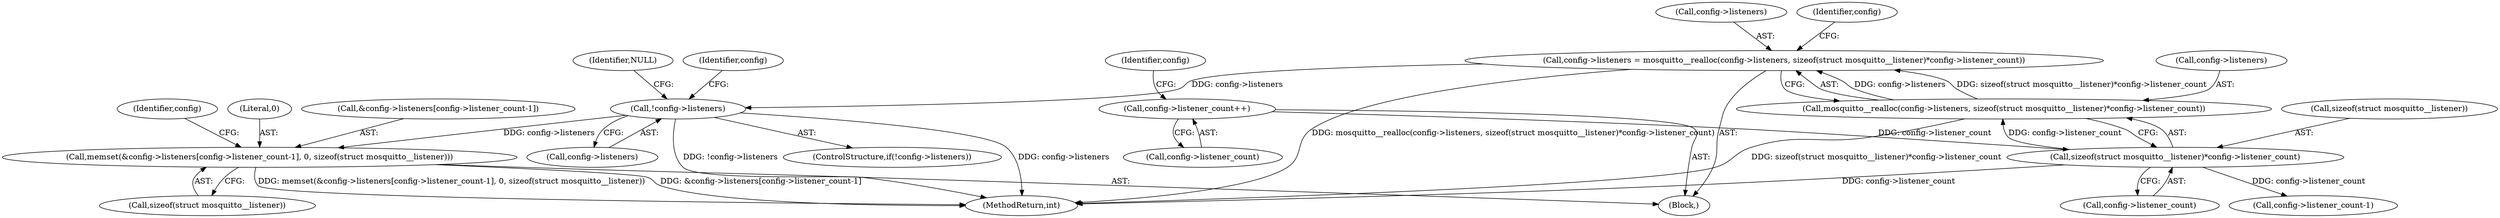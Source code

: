 digraph "0_mosquitto_9097577b49b7fdcf45d30975976dd93808ccc0c4@API" {
"1000352" [label="(Call,memset(&config->listeners[config->listener_count-1], 0, sizeof(struct mosquitto__listener)))"];
"1000341" [label="(Call,!config->listeners)"];
"1000326" [label="(Call,config->listeners = mosquitto__realloc(config->listeners, sizeof(struct mosquitto__listener)*config->listener_count))"];
"1000330" [label="(Call,mosquitto__realloc(config->listeners, sizeof(struct mosquitto__listener)*config->listener_count))"];
"1000334" [label="(Call,sizeof(struct mosquitto__listener)*config->listener_count)"];
"1000322" [label="(Call,config->listener_count++)"];
"1000327" [label="(Call,config->listeners)"];
"1000369" [label="(Identifier,config)"];
"1000334" [label="(Call,sizeof(struct mosquitto__listener)*config->listener_count)"];
"1000337" [label="(Call,config->listener_count)"];
"1000321" [label="(Block,)"];
"1000363" [label="(Literal,0)"];
"1000323" [label="(Call,config->listener_count)"];
"1000353" [label="(Call,&config->listeners[config->listener_count-1])"];
"1000330" [label="(Call,mosquitto__realloc(config->listeners, sizeof(struct mosquitto__listener)*config->listener_count))"];
"1000347" [label="(Identifier,NULL)"];
"1000356" [label="(Identifier,config)"];
"1000331" [label="(Call,config->listeners)"];
"1000953" [label="(MethodReturn,int)"];
"1000340" [label="(ControlStructure,if(!config->listeners))"];
"1000342" [label="(Call,config->listeners)"];
"1000364" [label="(Call,sizeof(struct mosquitto__listener))"];
"1000326" [label="(Call,config->listeners = mosquitto__realloc(config->listeners, sizeof(struct mosquitto__listener)*config->listener_count))"];
"1000341" [label="(Call,!config->listeners)"];
"1000328" [label="(Identifier,config)"];
"1000322" [label="(Call,config->listener_count++)"];
"1000352" [label="(Call,memset(&config->listeners[config->listener_count-1], 0, sizeof(struct mosquitto__listener)))"];
"1000343" [label="(Identifier,config)"];
"1000335" [label="(Call,sizeof(struct mosquitto__listener))"];
"1000358" [label="(Call,config->listener_count-1)"];
"1000352" -> "1000321"  [label="AST: "];
"1000352" -> "1000364"  [label="CFG: "];
"1000353" -> "1000352"  [label="AST: "];
"1000363" -> "1000352"  [label="AST: "];
"1000364" -> "1000352"  [label="AST: "];
"1000369" -> "1000352"  [label="CFG: "];
"1000352" -> "1000953"  [label="DDG: &config->listeners[config->listener_count-1]"];
"1000352" -> "1000953"  [label="DDG: memset(&config->listeners[config->listener_count-1], 0, sizeof(struct mosquitto__listener))"];
"1000341" -> "1000352"  [label="DDG: config->listeners"];
"1000341" -> "1000340"  [label="AST: "];
"1000341" -> "1000342"  [label="CFG: "];
"1000342" -> "1000341"  [label="AST: "];
"1000347" -> "1000341"  [label="CFG: "];
"1000356" -> "1000341"  [label="CFG: "];
"1000341" -> "1000953"  [label="DDG: config->listeners"];
"1000341" -> "1000953"  [label="DDG: !config->listeners"];
"1000326" -> "1000341"  [label="DDG: config->listeners"];
"1000326" -> "1000321"  [label="AST: "];
"1000326" -> "1000330"  [label="CFG: "];
"1000327" -> "1000326"  [label="AST: "];
"1000330" -> "1000326"  [label="AST: "];
"1000343" -> "1000326"  [label="CFG: "];
"1000326" -> "1000953"  [label="DDG: mosquitto__realloc(config->listeners, sizeof(struct mosquitto__listener)*config->listener_count)"];
"1000330" -> "1000326"  [label="DDG: config->listeners"];
"1000330" -> "1000326"  [label="DDG: sizeof(struct mosquitto__listener)*config->listener_count"];
"1000330" -> "1000334"  [label="CFG: "];
"1000331" -> "1000330"  [label="AST: "];
"1000334" -> "1000330"  [label="AST: "];
"1000330" -> "1000953"  [label="DDG: sizeof(struct mosquitto__listener)*config->listener_count"];
"1000334" -> "1000330"  [label="DDG: config->listener_count"];
"1000334" -> "1000337"  [label="CFG: "];
"1000335" -> "1000334"  [label="AST: "];
"1000337" -> "1000334"  [label="AST: "];
"1000334" -> "1000953"  [label="DDG: config->listener_count"];
"1000322" -> "1000334"  [label="DDG: config->listener_count"];
"1000334" -> "1000358"  [label="DDG: config->listener_count"];
"1000322" -> "1000321"  [label="AST: "];
"1000322" -> "1000323"  [label="CFG: "];
"1000323" -> "1000322"  [label="AST: "];
"1000328" -> "1000322"  [label="CFG: "];
}
